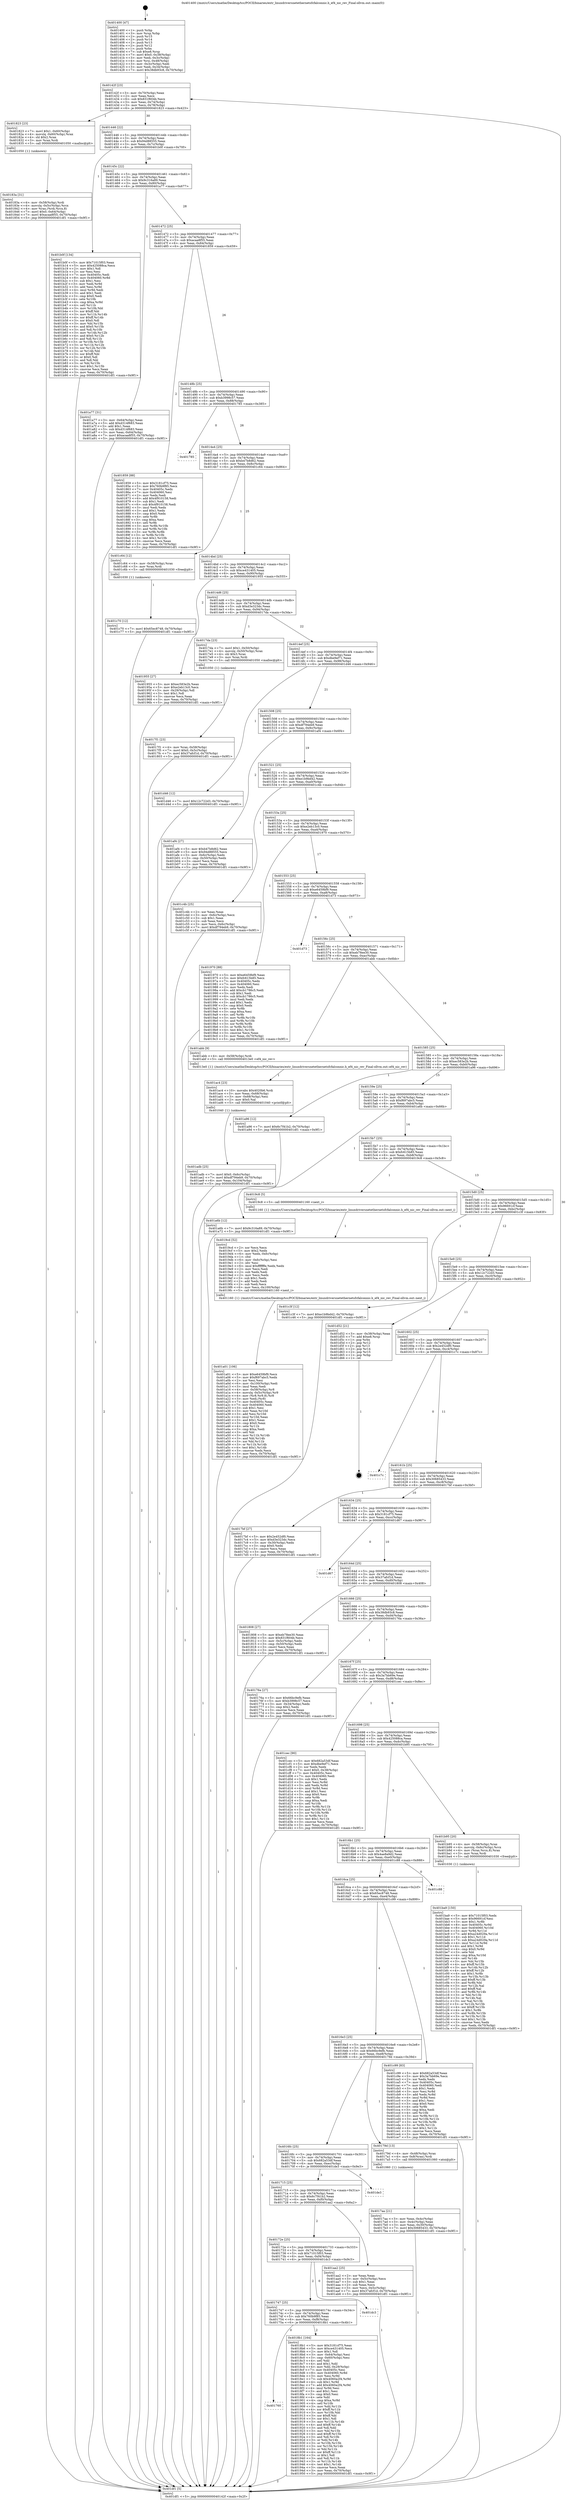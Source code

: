 digraph "0x401400" {
  label = "0x401400 (/mnt/c/Users/mathe/Desktop/tcc/POCII/binaries/extr_linuxdriversnetethernetsfcfalconnic.h_ef4_nic_rev_Final-ollvm.out::main(0))"
  labelloc = "t"
  node[shape=record]

  Entry [label="",width=0.3,height=0.3,shape=circle,fillcolor=black,style=filled]
  "0x40142f" [label="{
     0x40142f [23]\l
     | [instrs]\l
     &nbsp;&nbsp;0x40142f \<+3\>: mov -0x70(%rbp),%eax\l
     &nbsp;&nbsp;0x401432 \<+2\>: mov %eax,%ecx\l
     &nbsp;&nbsp;0x401434 \<+6\>: sub $0x831f604b,%ecx\l
     &nbsp;&nbsp;0x40143a \<+3\>: mov %eax,-0x74(%rbp)\l
     &nbsp;&nbsp;0x40143d \<+3\>: mov %ecx,-0x78(%rbp)\l
     &nbsp;&nbsp;0x401440 \<+6\>: je 0000000000401823 \<main+0x423\>\l
  }"]
  "0x401823" [label="{
     0x401823 [23]\l
     | [instrs]\l
     &nbsp;&nbsp;0x401823 \<+7\>: movl $0x1,-0x60(%rbp)\l
     &nbsp;&nbsp;0x40182a \<+4\>: movslq -0x60(%rbp),%rax\l
     &nbsp;&nbsp;0x40182e \<+4\>: shl $0x2,%rax\l
     &nbsp;&nbsp;0x401832 \<+3\>: mov %rax,%rdi\l
     &nbsp;&nbsp;0x401835 \<+5\>: call 0000000000401050 \<malloc@plt\>\l
     | [calls]\l
     &nbsp;&nbsp;0x401050 \{1\} (unknown)\l
  }"]
  "0x401446" [label="{
     0x401446 [22]\l
     | [instrs]\l
     &nbsp;&nbsp;0x401446 \<+5\>: jmp 000000000040144b \<main+0x4b\>\l
     &nbsp;&nbsp;0x40144b \<+3\>: mov -0x74(%rbp),%eax\l
     &nbsp;&nbsp;0x40144e \<+5\>: sub $0x94d88555,%eax\l
     &nbsp;&nbsp;0x401453 \<+3\>: mov %eax,-0x7c(%rbp)\l
     &nbsp;&nbsp;0x401456 \<+6\>: je 0000000000401b0f \<main+0x70f\>\l
  }"]
  Exit [label="",width=0.3,height=0.3,shape=circle,fillcolor=black,style=filled,peripheries=2]
  "0x401b0f" [label="{
     0x401b0f [134]\l
     | [instrs]\l
     &nbsp;&nbsp;0x401b0f \<+5\>: mov $0x71015f03,%eax\l
     &nbsp;&nbsp;0x401b14 \<+5\>: mov $0x425088ca,%ecx\l
     &nbsp;&nbsp;0x401b19 \<+2\>: mov $0x1,%dl\l
     &nbsp;&nbsp;0x401b1b \<+2\>: xor %esi,%esi\l
     &nbsp;&nbsp;0x401b1d \<+7\>: mov 0x40405c,%edi\l
     &nbsp;&nbsp;0x401b24 \<+8\>: mov 0x404060,%r8d\l
     &nbsp;&nbsp;0x401b2c \<+3\>: sub $0x1,%esi\l
     &nbsp;&nbsp;0x401b2f \<+3\>: mov %edi,%r9d\l
     &nbsp;&nbsp;0x401b32 \<+3\>: add %esi,%r9d\l
     &nbsp;&nbsp;0x401b35 \<+4\>: imul %r9d,%edi\l
     &nbsp;&nbsp;0x401b39 \<+3\>: and $0x1,%edi\l
     &nbsp;&nbsp;0x401b3c \<+3\>: cmp $0x0,%edi\l
     &nbsp;&nbsp;0x401b3f \<+4\>: sete %r10b\l
     &nbsp;&nbsp;0x401b43 \<+4\>: cmp $0xa,%r8d\l
     &nbsp;&nbsp;0x401b47 \<+4\>: setl %r11b\l
     &nbsp;&nbsp;0x401b4b \<+3\>: mov %r10b,%bl\l
     &nbsp;&nbsp;0x401b4e \<+3\>: xor $0xff,%bl\l
     &nbsp;&nbsp;0x401b51 \<+3\>: mov %r11b,%r14b\l
     &nbsp;&nbsp;0x401b54 \<+4\>: xor $0xff,%r14b\l
     &nbsp;&nbsp;0x401b58 \<+3\>: xor $0x0,%dl\l
     &nbsp;&nbsp;0x401b5b \<+3\>: mov %bl,%r15b\l
     &nbsp;&nbsp;0x401b5e \<+4\>: and $0x0,%r15b\l
     &nbsp;&nbsp;0x401b62 \<+3\>: and %dl,%r10b\l
     &nbsp;&nbsp;0x401b65 \<+3\>: mov %r14b,%r12b\l
     &nbsp;&nbsp;0x401b68 \<+4\>: and $0x0,%r12b\l
     &nbsp;&nbsp;0x401b6c \<+3\>: and %dl,%r11b\l
     &nbsp;&nbsp;0x401b6f \<+3\>: or %r10b,%r15b\l
     &nbsp;&nbsp;0x401b72 \<+3\>: or %r11b,%r12b\l
     &nbsp;&nbsp;0x401b75 \<+3\>: xor %r12b,%r15b\l
     &nbsp;&nbsp;0x401b78 \<+3\>: or %r14b,%bl\l
     &nbsp;&nbsp;0x401b7b \<+3\>: xor $0xff,%bl\l
     &nbsp;&nbsp;0x401b7e \<+3\>: or $0x0,%dl\l
     &nbsp;&nbsp;0x401b81 \<+2\>: and %dl,%bl\l
     &nbsp;&nbsp;0x401b83 \<+3\>: or %bl,%r15b\l
     &nbsp;&nbsp;0x401b86 \<+4\>: test $0x1,%r15b\l
     &nbsp;&nbsp;0x401b8a \<+3\>: cmovne %ecx,%eax\l
     &nbsp;&nbsp;0x401b8d \<+3\>: mov %eax,-0x70(%rbp)\l
     &nbsp;&nbsp;0x401b90 \<+5\>: jmp 0000000000401df1 \<main+0x9f1\>\l
  }"]
  "0x40145c" [label="{
     0x40145c [22]\l
     | [instrs]\l
     &nbsp;&nbsp;0x40145c \<+5\>: jmp 0000000000401461 \<main+0x61\>\l
     &nbsp;&nbsp;0x401461 \<+3\>: mov -0x74(%rbp),%eax\l
     &nbsp;&nbsp;0x401464 \<+5\>: sub $0x9c316a89,%eax\l
     &nbsp;&nbsp;0x401469 \<+3\>: mov %eax,-0x80(%rbp)\l
     &nbsp;&nbsp;0x40146c \<+6\>: je 0000000000401a77 \<main+0x677\>\l
  }"]
  "0x401c70" [label="{
     0x401c70 [12]\l
     | [instrs]\l
     &nbsp;&nbsp;0x401c70 \<+7\>: movl $0x65ec8748,-0x70(%rbp)\l
     &nbsp;&nbsp;0x401c77 \<+5\>: jmp 0000000000401df1 \<main+0x9f1\>\l
  }"]
  "0x401a77" [label="{
     0x401a77 [31]\l
     | [instrs]\l
     &nbsp;&nbsp;0x401a77 \<+3\>: mov -0x64(%rbp),%eax\l
     &nbsp;&nbsp;0x401a7a \<+5\>: add $0xd314f683,%eax\l
     &nbsp;&nbsp;0x401a7f \<+3\>: add $0x1,%eax\l
     &nbsp;&nbsp;0x401a82 \<+5\>: sub $0xd314f683,%eax\l
     &nbsp;&nbsp;0x401a87 \<+3\>: mov %eax,-0x64(%rbp)\l
     &nbsp;&nbsp;0x401a8a \<+7\>: movl $0xacaa8f55,-0x70(%rbp)\l
     &nbsp;&nbsp;0x401a91 \<+5\>: jmp 0000000000401df1 \<main+0x9f1\>\l
  }"]
  "0x401472" [label="{
     0x401472 [25]\l
     | [instrs]\l
     &nbsp;&nbsp;0x401472 \<+5\>: jmp 0000000000401477 \<main+0x77\>\l
     &nbsp;&nbsp;0x401477 \<+3\>: mov -0x74(%rbp),%eax\l
     &nbsp;&nbsp;0x40147a \<+5\>: sub $0xacaa8f55,%eax\l
     &nbsp;&nbsp;0x40147f \<+6\>: mov %eax,-0x84(%rbp)\l
     &nbsp;&nbsp;0x401485 \<+6\>: je 0000000000401859 \<main+0x459\>\l
  }"]
  "0x401ba9" [label="{
     0x401ba9 [150]\l
     | [instrs]\l
     &nbsp;&nbsp;0x401ba9 \<+5\>: mov $0x71015f03,%edx\l
     &nbsp;&nbsp;0x401bae \<+5\>: mov $0x96691cf,%esi\l
     &nbsp;&nbsp;0x401bb3 \<+3\>: mov $0x1,%r8b\l
     &nbsp;&nbsp;0x401bb6 \<+8\>: mov 0x40405c,%r9d\l
     &nbsp;&nbsp;0x401bbe \<+8\>: mov 0x404060,%r10d\l
     &nbsp;&nbsp;0x401bc6 \<+3\>: mov %r9d,%r11d\l
     &nbsp;&nbsp;0x401bc9 \<+7\>: add $0xa24d029a,%r11d\l
     &nbsp;&nbsp;0x401bd0 \<+4\>: sub $0x1,%r11d\l
     &nbsp;&nbsp;0x401bd4 \<+7\>: sub $0xa24d029a,%r11d\l
     &nbsp;&nbsp;0x401bdb \<+4\>: imul %r11d,%r9d\l
     &nbsp;&nbsp;0x401bdf \<+4\>: and $0x1,%r9d\l
     &nbsp;&nbsp;0x401be3 \<+4\>: cmp $0x0,%r9d\l
     &nbsp;&nbsp;0x401be7 \<+3\>: sete %bl\l
     &nbsp;&nbsp;0x401bea \<+4\>: cmp $0xa,%r10d\l
     &nbsp;&nbsp;0x401bee \<+4\>: setl %r14b\l
     &nbsp;&nbsp;0x401bf2 \<+3\>: mov %bl,%r15b\l
     &nbsp;&nbsp;0x401bf5 \<+4\>: xor $0xff,%r15b\l
     &nbsp;&nbsp;0x401bf9 \<+3\>: mov %r14b,%r12b\l
     &nbsp;&nbsp;0x401bfc \<+4\>: xor $0xff,%r12b\l
     &nbsp;&nbsp;0x401c00 \<+4\>: xor $0x1,%r8b\l
     &nbsp;&nbsp;0x401c04 \<+3\>: mov %r15b,%r13b\l
     &nbsp;&nbsp;0x401c07 \<+4\>: and $0xff,%r13b\l
     &nbsp;&nbsp;0x401c0b \<+3\>: and %r8b,%bl\l
     &nbsp;&nbsp;0x401c0e \<+3\>: mov %r12b,%al\l
     &nbsp;&nbsp;0x401c11 \<+2\>: and $0xff,%al\l
     &nbsp;&nbsp;0x401c13 \<+3\>: and %r8b,%r14b\l
     &nbsp;&nbsp;0x401c16 \<+3\>: or %bl,%r13b\l
     &nbsp;&nbsp;0x401c19 \<+3\>: or %r14b,%al\l
     &nbsp;&nbsp;0x401c1c \<+3\>: xor %al,%r13b\l
     &nbsp;&nbsp;0x401c1f \<+3\>: or %r12b,%r15b\l
     &nbsp;&nbsp;0x401c22 \<+4\>: xor $0xff,%r15b\l
     &nbsp;&nbsp;0x401c26 \<+4\>: or $0x1,%r8b\l
     &nbsp;&nbsp;0x401c2a \<+3\>: and %r8b,%r15b\l
     &nbsp;&nbsp;0x401c2d \<+3\>: or %r15b,%r13b\l
     &nbsp;&nbsp;0x401c30 \<+4\>: test $0x1,%r13b\l
     &nbsp;&nbsp;0x401c34 \<+3\>: cmovne %esi,%edx\l
     &nbsp;&nbsp;0x401c37 \<+3\>: mov %edx,-0x70(%rbp)\l
     &nbsp;&nbsp;0x401c3a \<+5\>: jmp 0000000000401df1 \<main+0x9f1\>\l
  }"]
  "0x401859" [label="{
     0x401859 [88]\l
     | [instrs]\l
     &nbsp;&nbsp;0x401859 \<+5\>: mov $0x3181cf75,%eax\l
     &nbsp;&nbsp;0x40185e \<+5\>: mov $0x760b9f85,%ecx\l
     &nbsp;&nbsp;0x401863 \<+7\>: mov 0x40405c,%edx\l
     &nbsp;&nbsp;0x40186a \<+7\>: mov 0x404060,%esi\l
     &nbsp;&nbsp;0x401871 \<+2\>: mov %edx,%edi\l
     &nbsp;&nbsp;0x401873 \<+6\>: add $0x4f910158,%edi\l
     &nbsp;&nbsp;0x401879 \<+3\>: sub $0x1,%edi\l
     &nbsp;&nbsp;0x40187c \<+6\>: sub $0x4f910158,%edi\l
     &nbsp;&nbsp;0x401882 \<+3\>: imul %edi,%edx\l
     &nbsp;&nbsp;0x401885 \<+3\>: and $0x1,%edx\l
     &nbsp;&nbsp;0x401888 \<+3\>: cmp $0x0,%edx\l
     &nbsp;&nbsp;0x40188b \<+4\>: sete %r8b\l
     &nbsp;&nbsp;0x40188f \<+3\>: cmp $0xa,%esi\l
     &nbsp;&nbsp;0x401892 \<+4\>: setl %r9b\l
     &nbsp;&nbsp;0x401896 \<+3\>: mov %r8b,%r10b\l
     &nbsp;&nbsp;0x401899 \<+3\>: and %r9b,%r10b\l
     &nbsp;&nbsp;0x40189c \<+3\>: xor %r9b,%r8b\l
     &nbsp;&nbsp;0x40189f \<+3\>: or %r8b,%r10b\l
     &nbsp;&nbsp;0x4018a2 \<+4\>: test $0x1,%r10b\l
     &nbsp;&nbsp;0x4018a6 \<+3\>: cmovne %ecx,%eax\l
     &nbsp;&nbsp;0x4018a9 \<+3\>: mov %eax,-0x70(%rbp)\l
     &nbsp;&nbsp;0x4018ac \<+5\>: jmp 0000000000401df1 \<main+0x9f1\>\l
  }"]
  "0x40148b" [label="{
     0x40148b [25]\l
     | [instrs]\l
     &nbsp;&nbsp;0x40148b \<+5\>: jmp 0000000000401490 \<main+0x90\>\l
     &nbsp;&nbsp;0x401490 \<+3\>: mov -0x74(%rbp),%eax\l
     &nbsp;&nbsp;0x401493 \<+5\>: sub $0xb3998c57,%eax\l
     &nbsp;&nbsp;0x401498 \<+6\>: mov %eax,-0x88(%rbp)\l
     &nbsp;&nbsp;0x40149e \<+6\>: je 0000000000401785 \<main+0x385\>\l
  }"]
  "0x401adb" [label="{
     0x401adb [25]\l
     | [instrs]\l
     &nbsp;&nbsp;0x401adb \<+7\>: movl $0x0,-0x6c(%rbp)\l
     &nbsp;&nbsp;0x401ae2 \<+7\>: movl $0xdf794eb9,-0x70(%rbp)\l
     &nbsp;&nbsp;0x401ae9 \<+6\>: mov %eax,-0x104(%rbp)\l
     &nbsp;&nbsp;0x401aef \<+5\>: jmp 0000000000401df1 \<main+0x9f1\>\l
  }"]
  "0x401785" [label="{
     0x401785\l
  }", style=dashed]
  "0x4014a4" [label="{
     0x4014a4 [25]\l
     | [instrs]\l
     &nbsp;&nbsp;0x4014a4 \<+5\>: jmp 00000000004014a9 \<main+0xa9\>\l
     &nbsp;&nbsp;0x4014a9 \<+3\>: mov -0x74(%rbp),%eax\l
     &nbsp;&nbsp;0x4014ac \<+5\>: sub $0xb47b8d62,%eax\l
     &nbsp;&nbsp;0x4014b1 \<+6\>: mov %eax,-0x8c(%rbp)\l
     &nbsp;&nbsp;0x4014b7 \<+6\>: je 0000000000401c64 \<main+0x864\>\l
  }"]
  "0x401ac4" [label="{
     0x401ac4 [23]\l
     | [instrs]\l
     &nbsp;&nbsp;0x401ac4 \<+10\>: movabs $0x4020b6,%rdi\l
     &nbsp;&nbsp;0x401ace \<+3\>: mov %eax,-0x68(%rbp)\l
     &nbsp;&nbsp;0x401ad1 \<+3\>: mov -0x68(%rbp),%esi\l
     &nbsp;&nbsp;0x401ad4 \<+2\>: mov $0x0,%al\l
     &nbsp;&nbsp;0x401ad6 \<+5\>: call 0000000000401040 \<printf@plt\>\l
     | [calls]\l
     &nbsp;&nbsp;0x401040 \{1\} (unknown)\l
  }"]
  "0x401c64" [label="{
     0x401c64 [12]\l
     | [instrs]\l
     &nbsp;&nbsp;0x401c64 \<+4\>: mov -0x58(%rbp),%rax\l
     &nbsp;&nbsp;0x401c68 \<+3\>: mov %rax,%rdi\l
     &nbsp;&nbsp;0x401c6b \<+5\>: call 0000000000401030 \<free@plt\>\l
     | [calls]\l
     &nbsp;&nbsp;0x401030 \{1\} (unknown)\l
  }"]
  "0x4014bd" [label="{
     0x4014bd [25]\l
     | [instrs]\l
     &nbsp;&nbsp;0x4014bd \<+5\>: jmp 00000000004014c2 \<main+0xc2\>\l
     &nbsp;&nbsp;0x4014c2 \<+3\>: mov -0x74(%rbp),%eax\l
     &nbsp;&nbsp;0x4014c5 \<+5\>: sub $0xce431405,%eax\l
     &nbsp;&nbsp;0x4014ca \<+6\>: mov %eax,-0x90(%rbp)\l
     &nbsp;&nbsp;0x4014d0 \<+6\>: je 0000000000401955 \<main+0x555\>\l
  }"]
  "0x401a01" [label="{
     0x401a01 [106]\l
     | [instrs]\l
     &nbsp;&nbsp;0x401a01 \<+5\>: mov $0xe6459bf9,%ecx\l
     &nbsp;&nbsp;0x401a06 \<+5\>: mov $0xf697abc5,%edx\l
     &nbsp;&nbsp;0x401a0b \<+2\>: xor %esi,%esi\l
     &nbsp;&nbsp;0x401a0d \<+6\>: mov -0x100(%rbp),%edi\l
     &nbsp;&nbsp;0x401a13 \<+3\>: imul %eax,%edi\l
     &nbsp;&nbsp;0x401a16 \<+4\>: mov -0x58(%rbp),%r8\l
     &nbsp;&nbsp;0x401a1a \<+4\>: movslq -0x5c(%rbp),%r9\l
     &nbsp;&nbsp;0x401a1e \<+4\>: mov (%r8,%r9,8),%r8\l
     &nbsp;&nbsp;0x401a22 \<+3\>: mov %edi,(%r8)\l
     &nbsp;&nbsp;0x401a25 \<+7\>: mov 0x40405c,%eax\l
     &nbsp;&nbsp;0x401a2c \<+7\>: mov 0x404060,%edi\l
     &nbsp;&nbsp;0x401a33 \<+3\>: sub $0x1,%esi\l
     &nbsp;&nbsp;0x401a36 \<+3\>: mov %eax,%r10d\l
     &nbsp;&nbsp;0x401a39 \<+3\>: add %esi,%r10d\l
     &nbsp;&nbsp;0x401a3c \<+4\>: imul %r10d,%eax\l
     &nbsp;&nbsp;0x401a40 \<+3\>: and $0x1,%eax\l
     &nbsp;&nbsp;0x401a43 \<+3\>: cmp $0x0,%eax\l
     &nbsp;&nbsp;0x401a46 \<+4\>: sete %r11b\l
     &nbsp;&nbsp;0x401a4a \<+3\>: cmp $0xa,%edi\l
     &nbsp;&nbsp;0x401a4d \<+3\>: setl %bl\l
     &nbsp;&nbsp;0x401a50 \<+3\>: mov %r11b,%r14b\l
     &nbsp;&nbsp;0x401a53 \<+3\>: and %bl,%r14b\l
     &nbsp;&nbsp;0x401a56 \<+3\>: xor %bl,%r11b\l
     &nbsp;&nbsp;0x401a59 \<+3\>: or %r11b,%r14b\l
     &nbsp;&nbsp;0x401a5c \<+4\>: test $0x1,%r14b\l
     &nbsp;&nbsp;0x401a60 \<+3\>: cmovne %edx,%ecx\l
     &nbsp;&nbsp;0x401a63 \<+3\>: mov %ecx,-0x70(%rbp)\l
     &nbsp;&nbsp;0x401a66 \<+5\>: jmp 0000000000401df1 \<main+0x9f1\>\l
  }"]
  "0x401955" [label="{
     0x401955 [27]\l
     | [instrs]\l
     &nbsp;&nbsp;0x401955 \<+5\>: mov $0xec583e2b,%eax\l
     &nbsp;&nbsp;0x40195a \<+5\>: mov $0xe2eb13c0,%ecx\l
     &nbsp;&nbsp;0x40195f \<+3\>: mov -0x29(%rbp),%dl\l
     &nbsp;&nbsp;0x401962 \<+3\>: test $0x1,%dl\l
     &nbsp;&nbsp;0x401965 \<+3\>: cmovne %ecx,%eax\l
     &nbsp;&nbsp;0x401968 \<+3\>: mov %eax,-0x70(%rbp)\l
     &nbsp;&nbsp;0x40196b \<+5\>: jmp 0000000000401df1 \<main+0x9f1\>\l
  }"]
  "0x4014d6" [label="{
     0x4014d6 [25]\l
     | [instrs]\l
     &nbsp;&nbsp;0x4014d6 \<+5\>: jmp 00000000004014db \<main+0xdb\>\l
     &nbsp;&nbsp;0x4014db \<+3\>: mov -0x74(%rbp),%eax\l
     &nbsp;&nbsp;0x4014de \<+5\>: sub $0xd3e323dc,%eax\l
     &nbsp;&nbsp;0x4014e3 \<+6\>: mov %eax,-0x94(%rbp)\l
     &nbsp;&nbsp;0x4014e9 \<+6\>: je 00000000004017da \<main+0x3da\>\l
  }"]
  "0x4019cd" [label="{
     0x4019cd [52]\l
     | [instrs]\l
     &nbsp;&nbsp;0x4019cd \<+2\>: xor %ecx,%ecx\l
     &nbsp;&nbsp;0x4019cf \<+5\>: mov $0x2,%edx\l
     &nbsp;&nbsp;0x4019d4 \<+6\>: mov %edx,-0xfc(%rbp)\l
     &nbsp;&nbsp;0x4019da \<+1\>: cltd\l
     &nbsp;&nbsp;0x4019db \<+6\>: mov -0xfc(%rbp),%esi\l
     &nbsp;&nbsp;0x4019e1 \<+2\>: idiv %esi\l
     &nbsp;&nbsp;0x4019e3 \<+6\>: imul $0xfffffffe,%edx,%edx\l
     &nbsp;&nbsp;0x4019e9 \<+2\>: mov %ecx,%edi\l
     &nbsp;&nbsp;0x4019eb \<+2\>: sub %edx,%edi\l
     &nbsp;&nbsp;0x4019ed \<+2\>: mov %ecx,%edx\l
     &nbsp;&nbsp;0x4019ef \<+3\>: sub $0x1,%edx\l
     &nbsp;&nbsp;0x4019f2 \<+2\>: add %edx,%edi\l
     &nbsp;&nbsp;0x4019f4 \<+2\>: sub %edi,%ecx\l
     &nbsp;&nbsp;0x4019f6 \<+6\>: mov %ecx,-0x100(%rbp)\l
     &nbsp;&nbsp;0x4019fc \<+5\>: call 0000000000401160 \<next_i\>\l
     | [calls]\l
     &nbsp;&nbsp;0x401160 \{1\} (/mnt/c/Users/mathe/Desktop/tcc/POCII/binaries/extr_linuxdriversnetethernetsfcfalconnic.h_ef4_nic_rev_Final-ollvm.out::next_i)\l
  }"]
  "0x4017da" [label="{
     0x4017da [23]\l
     | [instrs]\l
     &nbsp;&nbsp;0x4017da \<+7\>: movl $0x1,-0x50(%rbp)\l
     &nbsp;&nbsp;0x4017e1 \<+4\>: movslq -0x50(%rbp),%rax\l
     &nbsp;&nbsp;0x4017e5 \<+4\>: shl $0x3,%rax\l
     &nbsp;&nbsp;0x4017e9 \<+3\>: mov %rax,%rdi\l
     &nbsp;&nbsp;0x4017ec \<+5\>: call 0000000000401050 \<malloc@plt\>\l
     | [calls]\l
     &nbsp;&nbsp;0x401050 \{1\} (unknown)\l
  }"]
  "0x4014ef" [label="{
     0x4014ef [25]\l
     | [instrs]\l
     &nbsp;&nbsp;0x4014ef \<+5\>: jmp 00000000004014f4 \<main+0xf4\>\l
     &nbsp;&nbsp;0x4014f4 \<+3\>: mov -0x74(%rbp),%eax\l
     &nbsp;&nbsp;0x4014f7 \<+5\>: sub $0xdbe9ef71,%eax\l
     &nbsp;&nbsp;0x4014fc \<+6\>: mov %eax,-0x98(%rbp)\l
     &nbsp;&nbsp;0x401502 \<+6\>: je 0000000000401d46 \<main+0x946\>\l
  }"]
  "0x401760" [label="{
     0x401760\l
  }", style=dashed]
  "0x401d46" [label="{
     0x401d46 [12]\l
     | [instrs]\l
     &nbsp;&nbsp;0x401d46 \<+7\>: movl $0x12c722d3,-0x70(%rbp)\l
     &nbsp;&nbsp;0x401d4d \<+5\>: jmp 0000000000401df1 \<main+0x9f1\>\l
  }"]
  "0x401508" [label="{
     0x401508 [25]\l
     | [instrs]\l
     &nbsp;&nbsp;0x401508 \<+5\>: jmp 000000000040150d \<main+0x10d\>\l
     &nbsp;&nbsp;0x40150d \<+3\>: mov -0x74(%rbp),%eax\l
     &nbsp;&nbsp;0x401510 \<+5\>: sub $0xdf794eb9,%eax\l
     &nbsp;&nbsp;0x401515 \<+6\>: mov %eax,-0x9c(%rbp)\l
     &nbsp;&nbsp;0x40151b \<+6\>: je 0000000000401af4 \<main+0x6f4\>\l
  }"]
  "0x4018b1" [label="{
     0x4018b1 [164]\l
     | [instrs]\l
     &nbsp;&nbsp;0x4018b1 \<+5\>: mov $0x3181cf75,%eax\l
     &nbsp;&nbsp;0x4018b6 \<+5\>: mov $0xce431405,%ecx\l
     &nbsp;&nbsp;0x4018bb \<+2\>: mov $0x1,%dl\l
     &nbsp;&nbsp;0x4018bd \<+3\>: mov -0x64(%rbp),%esi\l
     &nbsp;&nbsp;0x4018c0 \<+3\>: cmp -0x60(%rbp),%esi\l
     &nbsp;&nbsp;0x4018c3 \<+4\>: setl %dil\l
     &nbsp;&nbsp;0x4018c7 \<+4\>: and $0x1,%dil\l
     &nbsp;&nbsp;0x4018cb \<+4\>: mov %dil,-0x29(%rbp)\l
     &nbsp;&nbsp;0x4018cf \<+7\>: mov 0x40405c,%esi\l
     &nbsp;&nbsp;0x4018d6 \<+8\>: mov 0x404060,%r8d\l
     &nbsp;&nbsp;0x4018de \<+3\>: mov %esi,%r9d\l
     &nbsp;&nbsp;0x4018e1 \<+7\>: sub $0x4060a2f4,%r9d\l
     &nbsp;&nbsp;0x4018e8 \<+4\>: sub $0x1,%r9d\l
     &nbsp;&nbsp;0x4018ec \<+7\>: add $0x4060a2f4,%r9d\l
     &nbsp;&nbsp;0x4018f3 \<+4\>: imul %r9d,%esi\l
     &nbsp;&nbsp;0x4018f7 \<+3\>: and $0x1,%esi\l
     &nbsp;&nbsp;0x4018fa \<+3\>: cmp $0x0,%esi\l
     &nbsp;&nbsp;0x4018fd \<+4\>: sete %dil\l
     &nbsp;&nbsp;0x401901 \<+4\>: cmp $0xa,%r8d\l
     &nbsp;&nbsp;0x401905 \<+4\>: setl %r10b\l
     &nbsp;&nbsp;0x401909 \<+3\>: mov %dil,%r11b\l
     &nbsp;&nbsp;0x40190c \<+4\>: xor $0xff,%r11b\l
     &nbsp;&nbsp;0x401910 \<+3\>: mov %r10b,%bl\l
     &nbsp;&nbsp;0x401913 \<+3\>: xor $0xff,%bl\l
     &nbsp;&nbsp;0x401916 \<+3\>: xor $0x1,%dl\l
     &nbsp;&nbsp;0x401919 \<+3\>: mov %r11b,%r14b\l
     &nbsp;&nbsp;0x40191c \<+4\>: and $0xff,%r14b\l
     &nbsp;&nbsp;0x401920 \<+3\>: and %dl,%dil\l
     &nbsp;&nbsp;0x401923 \<+3\>: mov %bl,%r15b\l
     &nbsp;&nbsp;0x401926 \<+4\>: and $0xff,%r15b\l
     &nbsp;&nbsp;0x40192a \<+3\>: and %dl,%r10b\l
     &nbsp;&nbsp;0x40192d \<+3\>: or %dil,%r14b\l
     &nbsp;&nbsp;0x401930 \<+3\>: or %r10b,%r15b\l
     &nbsp;&nbsp;0x401933 \<+3\>: xor %r15b,%r14b\l
     &nbsp;&nbsp;0x401936 \<+3\>: or %bl,%r11b\l
     &nbsp;&nbsp;0x401939 \<+4\>: xor $0xff,%r11b\l
     &nbsp;&nbsp;0x40193d \<+3\>: or $0x1,%dl\l
     &nbsp;&nbsp;0x401940 \<+3\>: and %dl,%r11b\l
     &nbsp;&nbsp;0x401943 \<+3\>: or %r11b,%r14b\l
     &nbsp;&nbsp;0x401946 \<+4\>: test $0x1,%r14b\l
     &nbsp;&nbsp;0x40194a \<+3\>: cmovne %ecx,%eax\l
     &nbsp;&nbsp;0x40194d \<+3\>: mov %eax,-0x70(%rbp)\l
     &nbsp;&nbsp;0x401950 \<+5\>: jmp 0000000000401df1 \<main+0x9f1\>\l
  }"]
  "0x401af4" [label="{
     0x401af4 [27]\l
     | [instrs]\l
     &nbsp;&nbsp;0x401af4 \<+5\>: mov $0xb47b8d62,%eax\l
     &nbsp;&nbsp;0x401af9 \<+5\>: mov $0x94d88555,%ecx\l
     &nbsp;&nbsp;0x401afe \<+3\>: mov -0x6c(%rbp),%edx\l
     &nbsp;&nbsp;0x401b01 \<+3\>: cmp -0x50(%rbp),%edx\l
     &nbsp;&nbsp;0x401b04 \<+3\>: cmovl %ecx,%eax\l
     &nbsp;&nbsp;0x401b07 \<+3\>: mov %eax,-0x70(%rbp)\l
     &nbsp;&nbsp;0x401b0a \<+5\>: jmp 0000000000401df1 \<main+0x9f1\>\l
  }"]
  "0x401521" [label="{
     0x401521 [25]\l
     | [instrs]\l
     &nbsp;&nbsp;0x401521 \<+5\>: jmp 0000000000401526 \<main+0x126\>\l
     &nbsp;&nbsp;0x401526 \<+3\>: mov -0x74(%rbp),%eax\l
     &nbsp;&nbsp;0x401529 \<+5\>: sub $0xe1b9bd42,%eax\l
     &nbsp;&nbsp;0x40152e \<+6\>: mov %eax,-0xa0(%rbp)\l
     &nbsp;&nbsp;0x401534 \<+6\>: je 0000000000401c4b \<main+0x84b\>\l
  }"]
  "0x401747" [label="{
     0x401747 [25]\l
     | [instrs]\l
     &nbsp;&nbsp;0x401747 \<+5\>: jmp 000000000040174c \<main+0x34c\>\l
     &nbsp;&nbsp;0x40174c \<+3\>: mov -0x74(%rbp),%eax\l
     &nbsp;&nbsp;0x40174f \<+5\>: sub $0x760b9f85,%eax\l
     &nbsp;&nbsp;0x401754 \<+6\>: mov %eax,-0xf8(%rbp)\l
     &nbsp;&nbsp;0x40175a \<+6\>: je 00000000004018b1 \<main+0x4b1\>\l
  }"]
  "0x401c4b" [label="{
     0x401c4b [25]\l
     | [instrs]\l
     &nbsp;&nbsp;0x401c4b \<+2\>: xor %eax,%eax\l
     &nbsp;&nbsp;0x401c4d \<+3\>: mov -0x6c(%rbp),%ecx\l
     &nbsp;&nbsp;0x401c50 \<+3\>: sub $0x1,%eax\l
     &nbsp;&nbsp;0x401c53 \<+2\>: sub %eax,%ecx\l
     &nbsp;&nbsp;0x401c55 \<+3\>: mov %ecx,-0x6c(%rbp)\l
     &nbsp;&nbsp;0x401c58 \<+7\>: movl $0xdf794eb9,-0x70(%rbp)\l
     &nbsp;&nbsp;0x401c5f \<+5\>: jmp 0000000000401df1 \<main+0x9f1\>\l
  }"]
  "0x40153a" [label="{
     0x40153a [25]\l
     | [instrs]\l
     &nbsp;&nbsp;0x40153a \<+5\>: jmp 000000000040153f \<main+0x13f\>\l
     &nbsp;&nbsp;0x40153f \<+3\>: mov -0x74(%rbp),%eax\l
     &nbsp;&nbsp;0x401542 \<+5\>: sub $0xe2eb13c0,%eax\l
     &nbsp;&nbsp;0x401547 \<+6\>: mov %eax,-0xa4(%rbp)\l
     &nbsp;&nbsp;0x40154d \<+6\>: je 0000000000401970 \<main+0x570\>\l
  }"]
  "0x401dc3" [label="{
     0x401dc3\l
  }", style=dashed]
  "0x401970" [label="{
     0x401970 [88]\l
     | [instrs]\l
     &nbsp;&nbsp;0x401970 \<+5\>: mov $0xe6459bf9,%eax\l
     &nbsp;&nbsp;0x401975 \<+5\>: mov $0xfc615b85,%ecx\l
     &nbsp;&nbsp;0x40197a \<+7\>: mov 0x40405c,%edx\l
     &nbsp;&nbsp;0x401981 \<+7\>: mov 0x404060,%esi\l
     &nbsp;&nbsp;0x401988 \<+2\>: mov %edx,%edi\l
     &nbsp;&nbsp;0x40198a \<+6\>: add $0xcb1786c5,%edi\l
     &nbsp;&nbsp;0x401990 \<+3\>: sub $0x1,%edi\l
     &nbsp;&nbsp;0x401993 \<+6\>: sub $0xcb1786c5,%edi\l
     &nbsp;&nbsp;0x401999 \<+3\>: imul %edi,%edx\l
     &nbsp;&nbsp;0x40199c \<+3\>: and $0x1,%edx\l
     &nbsp;&nbsp;0x40199f \<+3\>: cmp $0x0,%edx\l
     &nbsp;&nbsp;0x4019a2 \<+4\>: sete %r8b\l
     &nbsp;&nbsp;0x4019a6 \<+3\>: cmp $0xa,%esi\l
     &nbsp;&nbsp;0x4019a9 \<+4\>: setl %r9b\l
     &nbsp;&nbsp;0x4019ad \<+3\>: mov %r8b,%r10b\l
     &nbsp;&nbsp;0x4019b0 \<+3\>: and %r9b,%r10b\l
     &nbsp;&nbsp;0x4019b3 \<+3\>: xor %r9b,%r8b\l
     &nbsp;&nbsp;0x4019b6 \<+3\>: or %r8b,%r10b\l
     &nbsp;&nbsp;0x4019b9 \<+4\>: test $0x1,%r10b\l
     &nbsp;&nbsp;0x4019bd \<+3\>: cmovne %ecx,%eax\l
     &nbsp;&nbsp;0x4019c0 \<+3\>: mov %eax,-0x70(%rbp)\l
     &nbsp;&nbsp;0x4019c3 \<+5\>: jmp 0000000000401df1 \<main+0x9f1\>\l
  }"]
  "0x401553" [label="{
     0x401553 [25]\l
     | [instrs]\l
     &nbsp;&nbsp;0x401553 \<+5\>: jmp 0000000000401558 \<main+0x158\>\l
     &nbsp;&nbsp;0x401558 \<+3\>: mov -0x74(%rbp),%eax\l
     &nbsp;&nbsp;0x40155b \<+5\>: sub $0xe6459bf9,%eax\l
     &nbsp;&nbsp;0x401560 \<+6\>: mov %eax,-0xa8(%rbp)\l
     &nbsp;&nbsp;0x401566 \<+6\>: je 0000000000401d73 \<main+0x973\>\l
  }"]
  "0x40172e" [label="{
     0x40172e [25]\l
     | [instrs]\l
     &nbsp;&nbsp;0x40172e \<+5\>: jmp 0000000000401733 \<main+0x333\>\l
     &nbsp;&nbsp;0x401733 \<+3\>: mov -0x74(%rbp),%eax\l
     &nbsp;&nbsp;0x401736 \<+5\>: sub $0x71015f03,%eax\l
     &nbsp;&nbsp;0x40173b \<+6\>: mov %eax,-0xf4(%rbp)\l
     &nbsp;&nbsp;0x401741 \<+6\>: je 0000000000401dc3 \<main+0x9c3\>\l
  }"]
  "0x401d73" [label="{
     0x401d73\l
  }", style=dashed]
  "0x40156c" [label="{
     0x40156c [25]\l
     | [instrs]\l
     &nbsp;&nbsp;0x40156c \<+5\>: jmp 0000000000401571 \<main+0x171\>\l
     &nbsp;&nbsp;0x401571 \<+3\>: mov -0x74(%rbp),%eax\l
     &nbsp;&nbsp;0x401574 \<+5\>: sub $0xeb78ee30,%eax\l
     &nbsp;&nbsp;0x401579 \<+6\>: mov %eax,-0xac(%rbp)\l
     &nbsp;&nbsp;0x40157f \<+6\>: je 0000000000401abb \<main+0x6bb\>\l
  }"]
  "0x401aa2" [label="{
     0x401aa2 [25]\l
     | [instrs]\l
     &nbsp;&nbsp;0x401aa2 \<+2\>: xor %eax,%eax\l
     &nbsp;&nbsp;0x401aa4 \<+3\>: mov -0x5c(%rbp),%ecx\l
     &nbsp;&nbsp;0x401aa7 \<+3\>: sub $0x1,%eax\l
     &nbsp;&nbsp;0x401aaa \<+2\>: sub %eax,%ecx\l
     &nbsp;&nbsp;0x401aac \<+3\>: mov %ecx,-0x5c(%rbp)\l
     &nbsp;&nbsp;0x401aaf \<+7\>: movl $0x37afcf1d,-0x70(%rbp)\l
     &nbsp;&nbsp;0x401ab6 \<+5\>: jmp 0000000000401df1 \<main+0x9f1\>\l
  }"]
  "0x401abb" [label="{
     0x401abb [9]\l
     | [instrs]\l
     &nbsp;&nbsp;0x401abb \<+4\>: mov -0x58(%rbp),%rdi\l
     &nbsp;&nbsp;0x401abf \<+5\>: call 00000000004013e0 \<ef4_nic_rev\>\l
     | [calls]\l
     &nbsp;&nbsp;0x4013e0 \{1\} (/mnt/c/Users/mathe/Desktop/tcc/POCII/binaries/extr_linuxdriversnetethernetsfcfalconnic.h_ef4_nic_rev_Final-ollvm.out::ef4_nic_rev)\l
  }"]
  "0x401585" [label="{
     0x401585 [25]\l
     | [instrs]\l
     &nbsp;&nbsp;0x401585 \<+5\>: jmp 000000000040158a \<main+0x18a\>\l
     &nbsp;&nbsp;0x40158a \<+3\>: mov -0x74(%rbp),%eax\l
     &nbsp;&nbsp;0x40158d \<+5\>: sub $0xec583e2b,%eax\l
     &nbsp;&nbsp;0x401592 \<+6\>: mov %eax,-0xb0(%rbp)\l
     &nbsp;&nbsp;0x401598 \<+6\>: je 0000000000401a96 \<main+0x696\>\l
  }"]
  "0x401715" [label="{
     0x401715 [25]\l
     | [instrs]\l
     &nbsp;&nbsp;0x401715 \<+5\>: jmp 000000000040171a \<main+0x31a\>\l
     &nbsp;&nbsp;0x40171a \<+3\>: mov -0x74(%rbp),%eax\l
     &nbsp;&nbsp;0x40171d \<+5\>: sub $0x6c7f41b2,%eax\l
     &nbsp;&nbsp;0x401722 \<+6\>: mov %eax,-0xf0(%rbp)\l
     &nbsp;&nbsp;0x401728 \<+6\>: je 0000000000401aa2 \<main+0x6a2\>\l
  }"]
  "0x401a96" [label="{
     0x401a96 [12]\l
     | [instrs]\l
     &nbsp;&nbsp;0x401a96 \<+7\>: movl $0x6c7f41b2,-0x70(%rbp)\l
     &nbsp;&nbsp;0x401a9d \<+5\>: jmp 0000000000401df1 \<main+0x9f1\>\l
  }"]
  "0x40159e" [label="{
     0x40159e [25]\l
     | [instrs]\l
     &nbsp;&nbsp;0x40159e \<+5\>: jmp 00000000004015a3 \<main+0x1a3\>\l
     &nbsp;&nbsp;0x4015a3 \<+3\>: mov -0x74(%rbp),%eax\l
     &nbsp;&nbsp;0x4015a6 \<+5\>: sub $0xf697abc5,%eax\l
     &nbsp;&nbsp;0x4015ab \<+6\>: mov %eax,-0xb4(%rbp)\l
     &nbsp;&nbsp;0x4015b1 \<+6\>: je 0000000000401a6b \<main+0x66b\>\l
  }"]
  "0x401de3" [label="{
     0x401de3\l
  }", style=dashed]
  "0x401a6b" [label="{
     0x401a6b [12]\l
     | [instrs]\l
     &nbsp;&nbsp;0x401a6b \<+7\>: movl $0x9c316a89,-0x70(%rbp)\l
     &nbsp;&nbsp;0x401a72 \<+5\>: jmp 0000000000401df1 \<main+0x9f1\>\l
  }"]
  "0x4015b7" [label="{
     0x4015b7 [25]\l
     | [instrs]\l
     &nbsp;&nbsp;0x4015b7 \<+5\>: jmp 00000000004015bc \<main+0x1bc\>\l
     &nbsp;&nbsp;0x4015bc \<+3\>: mov -0x74(%rbp),%eax\l
     &nbsp;&nbsp;0x4015bf \<+5\>: sub $0xfc615b85,%eax\l
     &nbsp;&nbsp;0x4015c4 \<+6\>: mov %eax,-0xb8(%rbp)\l
     &nbsp;&nbsp;0x4015ca \<+6\>: je 00000000004019c8 \<main+0x5c8\>\l
  }"]
  "0x40183a" [label="{
     0x40183a [31]\l
     | [instrs]\l
     &nbsp;&nbsp;0x40183a \<+4\>: mov -0x58(%rbp),%rdi\l
     &nbsp;&nbsp;0x40183e \<+4\>: movslq -0x5c(%rbp),%rcx\l
     &nbsp;&nbsp;0x401842 \<+4\>: mov %rax,(%rdi,%rcx,8)\l
     &nbsp;&nbsp;0x401846 \<+7\>: movl $0x0,-0x64(%rbp)\l
     &nbsp;&nbsp;0x40184d \<+7\>: movl $0xacaa8f55,-0x70(%rbp)\l
     &nbsp;&nbsp;0x401854 \<+5\>: jmp 0000000000401df1 \<main+0x9f1\>\l
  }"]
  "0x4019c8" [label="{
     0x4019c8 [5]\l
     | [instrs]\l
     &nbsp;&nbsp;0x4019c8 \<+5\>: call 0000000000401160 \<next_i\>\l
     | [calls]\l
     &nbsp;&nbsp;0x401160 \{1\} (/mnt/c/Users/mathe/Desktop/tcc/POCII/binaries/extr_linuxdriversnetethernetsfcfalconnic.h_ef4_nic_rev_Final-ollvm.out::next_i)\l
  }"]
  "0x4015d0" [label="{
     0x4015d0 [25]\l
     | [instrs]\l
     &nbsp;&nbsp;0x4015d0 \<+5\>: jmp 00000000004015d5 \<main+0x1d5\>\l
     &nbsp;&nbsp;0x4015d5 \<+3\>: mov -0x74(%rbp),%eax\l
     &nbsp;&nbsp;0x4015d8 \<+5\>: sub $0x96691cf,%eax\l
     &nbsp;&nbsp;0x4015dd \<+6\>: mov %eax,-0xbc(%rbp)\l
     &nbsp;&nbsp;0x4015e3 \<+6\>: je 0000000000401c3f \<main+0x83f\>\l
  }"]
  "0x4017f1" [label="{
     0x4017f1 [23]\l
     | [instrs]\l
     &nbsp;&nbsp;0x4017f1 \<+4\>: mov %rax,-0x58(%rbp)\l
     &nbsp;&nbsp;0x4017f5 \<+7\>: movl $0x0,-0x5c(%rbp)\l
     &nbsp;&nbsp;0x4017fc \<+7\>: movl $0x37afcf1d,-0x70(%rbp)\l
     &nbsp;&nbsp;0x401803 \<+5\>: jmp 0000000000401df1 \<main+0x9f1\>\l
  }"]
  "0x401c3f" [label="{
     0x401c3f [12]\l
     | [instrs]\l
     &nbsp;&nbsp;0x401c3f \<+7\>: movl $0xe1b9bd42,-0x70(%rbp)\l
     &nbsp;&nbsp;0x401c46 \<+5\>: jmp 0000000000401df1 \<main+0x9f1\>\l
  }"]
  "0x4015e9" [label="{
     0x4015e9 [25]\l
     | [instrs]\l
     &nbsp;&nbsp;0x4015e9 \<+5\>: jmp 00000000004015ee \<main+0x1ee\>\l
     &nbsp;&nbsp;0x4015ee \<+3\>: mov -0x74(%rbp),%eax\l
     &nbsp;&nbsp;0x4015f1 \<+5\>: sub $0x12c722d3,%eax\l
     &nbsp;&nbsp;0x4015f6 \<+6\>: mov %eax,-0xc0(%rbp)\l
     &nbsp;&nbsp;0x4015fc \<+6\>: je 0000000000401d52 \<main+0x952\>\l
  }"]
  "0x4017aa" [label="{
     0x4017aa [21]\l
     | [instrs]\l
     &nbsp;&nbsp;0x4017aa \<+3\>: mov %eax,-0x4c(%rbp)\l
     &nbsp;&nbsp;0x4017ad \<+3\>: mov -0x4c(%rbp),%eax\l
     &nbsp;&nbsp;0x4017b0 \<+3\>: mov %eax,-0x30(%rbp)\l
     &nbsp;&nbsp;0x4017b3 \<+7\>: movl $0x30685433,-0x70(%rbp)\l
     &nbsp;&nbsp;0x4017ba \<+5\>: jmp 0000000000401df1 \<main+0x9f1\>\l
  }"]
  "0x401d52" [label="{
     0x401d52 [21]\l
     | [instrs]\l
     &nbsp;&nbsp;0x401d52 \<+3\>: mov -0x38(%rbp),%eax\l
     &nbsp;&nbsp;0x401d55 \<+7\>: add $0xe8,%rsp\l
     &nbsp;&nbsp;0x401d5c \<+1\>: pop %rbx\l
     &nbsp;&nbsp;0x401d5d \<+2\>: pop %r12\l
     &nbsp;&nbsp;0x401d5f \<+2\>: pop %r13\l
     &nbsp;&nbsp;0x401d61 \<+2\>: pop %r14\l
     &nbsp;&nbsp;0x401d63 \<+2\>: pop %r15\l
     &nbsp;&nbsp;0x401d65 \<+1\>: pop %rbp\l
     &nbsp;&nbsp;0x401d66 \<+1\>: ret\l
  }"]
  "0x401602" [label="{
     0x401602 [25]\l
     | [instrs]\l
     &nbsp;&nbsp;0x401602 \<+5\>: jmp 0000000000401607 \<main+0x207\>\l
     &nbsp;&nbsp;0x401607 \<+3\>: mov -0x74(%rbp),%eax\l
     &nbsp;&nbsp;0x40160a \<+5\>: sub $0x2e452df0,%eax\l
     &nbsp;&nbsp;0x40160f \<+6\>: mov %eax,-0xc4(%rbp)\l
     &nbsp;&nbsp;0x401615 \<+6\>: je 0000000000401c7c \<main+0x87c\>\l
  }"]
  "0x4016fc" [label="{
     0x4016fc [25]\l
     | [instrs]\l
     &nbsp;&nbsp;0x4016fc \<+5\>: jmp 0000000000401701 \<main+0x301\>\l
     &nbsp;&nbsp;0x401701 \<+3\>: mov -0x74(%rbp),%eax\l
     &nbsp;&nbsp;0x401704 \<+5\>: sub $0x682a53df,%eax\l
     &nbsp;&nbsp;0x401709 \<+6\>: mov %eax,-0xec(%rbp)\l
     &nbsp;&nbsp;0x40170f \<+6\>: je 0000000000401de3 \<main+0x9e3\>\l
  }"]
  "0x401c7c" [label="{
     0x401c7c\l
  }", style=dashed]
  "0x40161b" [label="{
     0x40161b [25]\l
     | [instrs]\l
     &nbsp;&nbsp;0x40161b \<+5\>: jmp 0000000000401620 \<main+0x220\>\l
     &nbsp;&nbsp;0x401620 \<+3\>: mov -0x74(%rbp),%eax\l
     &nbsp;&nbsp;0x401623 \<+5\>: sub $0x30685433,%eax\l
     &nbsp;&nbsp;0x401628 \<+6\>: mov %eax,-0xc8(%rbp)\l
     &nbsp;&nbsp;0x40162e \<+6\>: je 00000000004017bf \<main+0x3bf\>\l
  }"]
  "0x40179d" [label="{
     0x40179d [13]\l
     | [instrs]\l
     &nbsp;&nbsp;0x40179d \<+4\>: mov -0x48(%rbp),%rax\l
     &nbsp;&nbsp;0x4017a1 \<+4\>: mov 0x8(%rax),%rdi\l
     &nbsp;&nbsp;0x4017a5 \<+5\>: call 0000000000401060 \<atoi@plt\>\l
     | [calls]\l
     &nbsp;&nbsp;0x401060 \{1\} (unknown)\l
  }"]
  "0x4017bf" [label="{
     0x4017bf [27]\l
     | [instrs]\l
     &nbsp;&nbsp;0x4017bf \<+5\>: mov $0x2e452df0,%eax\l
     &nbsp;&nbsp;0x4017c4 \<+5\>: mov $0xd3e323dc,%ecx\l
     &nbsp;&nbsp;0x4017c9 \<+3\>: mov -0x30(%rbp),%edx\l
     &nbsp;&nbsp;0x4017cc \<+3\>: cmp $0x0,%edx\l
     &nbsp;&nbsp;0x4017cf \<+3\>: cmove %ecx,%eax\l
     &nbsp;&nbsp;0x4017d2 \<+3\>: mov %eax,-0x70(%rbp)\l
     &nbsp;&nbsp;0x4017d5 \<+5\>: jmp 0000000000401df1 \<main+0x9f1\>\l
  }"]
  "0x401634" [label="{
     0x401634 [25]\l
     | [instrs]\l
     &nbsp;&nbsp;0x401634 \<+5\>: jmp 0000000000401639 \<main+0x239\>\l
     &nbsp;&nbsp;0x401639 \<+3\>: mov -0x74(%rbp),%eax\l
     &nbsp;&nbsp;0x40163c \<+5\>: sub $0x3181cf75,%eax\l
     &nbsp;&nbsp;0x401641 \<+6\>: mov %eax,-0xcc(%rbp)\l
     &nbsp;&nbsp;0x401647 \<+6\>: je 0000000000401d67 \<main+0x967\>\l
  }"]
  "0x4016e3" [label="{
     0x4016e3 [25]\l
     | [instrs]\l
     &nbsp;&nbsp;0x4016e3 \<+5\>: jmp 00000000004016e8 \<main+0x2e8\>\l
     &nbsp;&nbsp;0x4016e8 \<+3\>: mov -0x74(%rbp),%eax\l
     &nbsp;&nbsp;0x4016eb \<+5\>: sub $0x66bc9efb,%eax\l
     &nbsp;&nbsp;0x4016f0 \<+6\>: mov %eax,-0xe8(%rbp)\l
     &nbsp;&nbsp;0x4016f6 \<+6\>: je 000000000040179d \<main+0x39d\>\l
  }"]
  "0x401d67" [label="{
     0x401d67\l
  }", style=dashed]
  "0x40164d" [label="{
     0x40164d [25]\l
     | [instrs]\l
     &nbsp;&nbsp;0x40164d \<+5\>: jmp 0000000000401652 \<main+0x252\>\l
     &nbsp;&nbsp;0x401652 \<+3\>: mov -0x74(%rbp),%eax\l
     &nbsp;&nbsp;0x401655 \<+5\>: sub $0x37afcf1d,%eax\l
     &nbsp;&nbsp;0x40165a \<+6\>: mov %eax,-0xd0(%rbp)\l
     &nbsp;&nbsp;0x401660 \<+6\>: je 0000000000401808 \<main+0x408\>\l
  }"]
  "0x401c99" [label="{
     0x401c99 [83]\l
     | [instrs]\l
     &nbsp;&nbsp;0x401c99 \<+5\>: mov $0x682a53df,%eax\l
     &nbsp;&nbsp;0x401c9e \<+5\>: mov $0x3a7bb69e,%ecx\l
     &nbsp;&nbsp;0x401ca3 \<+2\>: xor %edx,%edx\l
     &nbsp;&nbsp;0x401ca5 \<+7\>: mov 0x40405c,%esi\l
     &nbsp;&nbsp;0x401cac \<+7\>: mov 0x404060,%edi\l
     &nbsp;&nbsp;0x401cb3 \<+3\>: sub $0x1,%edx\l
     &nbsp;&nbsp;0x401cb6 \<+3\>: mov %esi,%r8d\l
     &nbsp;&nbsp;0x401cb9 \<+3\>: add %edx,%r8d\l
     &nbsp;&nbsp;0x401cbc \<+4\>: imul %r8d,%esi\l
     &nbsp;&nbsp;0x401cc0 \<+3\>: and $0x1,%esi\l
     &nbsp;&nbsp;0x401cc3 \<+3\>: cmp $0x0,%esi\l
     &nbsp;&nbsp;0x401cc6 \<+4\>: sete %r9b\l
     &nbsp;&nbsp;0x401cca \<+3\>: cmp $0xa,%edi\l
     &nbsp;&nbsp;0x401ccd \<+4\>: setl %r10b\l
     &nbsp;&nbsp;0x401cd1 \<+3\>: mov %r9b,%r11b\l
     &nbsp;&nbsp;0x401cd4 \<+3\>: and %r10b,%r11b\l
     &nbsp;&nbsp;0x401cd7 \<+3\>: xor %r10b,%r9b\l
     &nbsp;&nbsp;0x401cda \<+3\>: or %r9b,%r11b\l
     &nbsp;&nbsp;0x401cdd \<+4\>: test $0x1,%r11b\l
     &nbsp;&nbsp;0x401ce1 \<+3\>: cmovne %ecx,%eax\l
     &nbsp;&nbsp;0x401ce4 \<+3\>: mov %eax,-0x70(%rbp)\l
     &nbsp;&nbsp;0x401ce7 \<+5\>: jmp 0000000000401df1 \<main+0x9f1\>\l
  }"]
  "0x401808" [label="{
     0x401808 [27]\l
     | [instrs]\l
     &nbsp;&nbsp;0x401808 \<+5\>: mov $0xeb78ee30,%eax\l
     &nbsp;&nbsp;0x40180d \<+5\>: mov $0x831f604b,%ecx\l
     &nbsp;&nbsp;0x401812 \<+3\>: mov -0x5c(%rbp),%edx\l
     &nbsp;&nbsp;0x401815 \<+3\>: cmp -0x50(%rbp),%edx\l
     &nbsp;&nbsp;0x401818 \<+3\>: cmovl %ecx,%eax\l
     &nbsp;&nbsp;0x40181b \<+3\>: mov %eax,-0x70(%rbp)\l
     &nbsp;&nbsp;0x40181e \<+5\>: jmp 0000000000401df1 \<main+0x9f1\>\l
  }"]
  "0x401666" [label="{
     0x401666 [25]\l
     | [instrs]\l
     &nbsp;&nbsp;0x401666 \<+5\>: jmp 000000000040166b \<main+0x26b\>\l
     &nbsp;&nbsp;0x40166b \<+3\>: mov -0x74(%rbp),%eax\l
     &nbsp;&nbsp;0x40166e \<+5\>: sub $0x38db93c8,%eax\l
     &nbsp;&nbsp;0x401673 \<+6\>: mov %eax,-0xd4(%rbp)\l
     &nbsp;&nbsp;0x401679 \<+6\>: je 000000000040176a \<main+0x36a\>\l
  }"]
  "0x4016ca" [label="{
     0x4016ca [25]\l
     | [instrs]\l
     &nbsp;&nbsp;0x4016ca \<+5\>: jmp 00000000004016cf \<main+0x2cf\>\l
     &nbsp;&nbsp;0x4016cf \<+3\>: mov -0x74(%rbp),%eax\l
     &nbsp;&nbsp;0x4016d2 \<+5\>: sub $0x65ec8748,%eax\l
     &nbsp;&nbsp;0x4016d7 \<+6\>: mov %eax,-0xe4(%rbp)\l
     &nbsp;&nbsp;0x4016dd \<+6\>: je 0000000000401c99 \<main+0x899\>\l
  }"]
  "0x40176a" [label="{
     0x40176a [27]\l
     | [instrs]\l
     &nbsp;&nbsp;0x40176a \<+5\>: mov $0x66bc9efb,%eax\l
     &nbsp;&nbsp;0x40176f \<+5\>: mov $0xb3998c57,%ecx\l
     &nbsp;&nbsp;0x401774 \<+3\>: mov -0x34(%rbp),%edx\l
     &nbsp;&nbsp;0x401777 \<+3\>: cmp $0x2,%edx\l
     &nbsp;&nbsp;0x40177a \<+3\>: cmovne %ecx,%eax\l
     &nbsp;&nbsp;0x40177d \<+3\>: mov %eax,-0x70(%rbp)\l
     &nbsp;&nbsp;0x401780 \<+5\>: jmp 0000000000401df1 \<main+0x9f1\>\l
  }"]
  "0x40167f" [label="{
     0x40167f [25]\l
     | [instrs]\l
     &nbsp;&nbsp;0x40167f \<+5\>: jmp 0000000000401684 \<main+0x284\>\l
     &nbsp;&nbsp;0x401684 \<+3\>: mov -0x74(%rbp),%eax\l
     &nbsp;&nbsp;0x401687 \<+5\>: sub $0x3a7bb69e,%eax\l
     &nbsp;&nbsp;0x40168c \<+6\>: mov %eax,-0xd8(%rbp)\l
     &nbsp;&nbsp;0x401692 \<+6\>: je 0000000000401cec \<main+0x8ec\>\l
  }"]
  "0x401df1" [label="{
     0x401df1 [5]\l
     | [instrs]\l
     &nbsp;&nbsp;0x401df1 \<+5\>: jmp 000000000040142f \<main+0x2f\>\l
  }"]
  "0x401400" [label="{
     0x401400 [47]\l
     | [instrs]\l
     &nbsp;&nbsp;0x401400 \<+1\>: push %rbp\l
     &nbsp;&nbsp;0x401401 \<+3\>: mov %rsp,%rbp\l
     &nbsp;&nbsp;0x401404 \<+2\>: push %r15\l
     &nbsp;&nbsp;0x401406 \<+2\>: push %r14\l
     &nbsp;&nbsp;0x401408 \<+2\>: push %r13\l
     &nbsp;&nbsp;0x40140a \<+2\>: push %r12\l
     &nbsp;&nbsp;0x40140c \<+1\>: push %rbx\l
     &nbsp;&nbsp;0x40140d \<+7\>: sub $0xe8,%rsp\l
     &nbsp;&nbsp;0x401414 \<+7\>: movl $0x0,-0x38(%rbp)\l
     &nbsp;&nbsp;0x40141b \<+3\>: mov %edi,-0x3c(%rbp)\l
     &nbsp;&nbsp;0x40141e \<+4\>: mov %rsi,-0x48(%rbp)\l
     &nbsp;&nbsp;0x401422 \<+3\>: mov -0x3c(%rbp),%edi\l
     &nbsp;&nbsp;0x401425 \<+3\>: mov %edi,-0x34(%rbp)\l
     &nbsp;&nbsp;0x401428 \<+7\>: movl $0x38db93c8,-0x70(%rbp)\l
  }"]
  "0x401c88" [label="{
     0x401c88\l
  }", style=dashed]
  "0x401cec" [label="{
     0x401cec [90]\l
     | [instrs]\l
     &nbsp;&nbsp;0x401cec \<+5\>: mov $0x682a53df,%eax\l
     &nbsp;&nbsp;0x401cf1 \<+5\>: mov $0xdbe9ef71,%ecx\l
     &nbsp;&nbsp;0x401cf6 \<+2\>: xor %edx,%edx\l
     &nbsp;&nbsp;0x401cf8 \<+7\>: movl $0x0,-0x38(%rbp)\l
     &nbsp;&nbsp;0x401cff \<+7\>: mov 0x40405c,%esi\l
     &nbsp;&nbsp;0x401d06 \<+7\>: mov 0x404060,%edi\l
     &nbsp;&nbsp;0x401d0d \<+3\>: sub $0x1,%edx\l
     &nbsp;&nbsp;0x401d10 \<+3\>: mov %esi,%r8d\l
     &nbsp;&nbsp;0x401d13 \<+3\>: add %edx,%r8d\l
     &nbsp;&nbsp;0x401d16 \<+4\>: imul %r8d,%esi\l
     &nbsp;&nbsp;0x401d1a \<+3\>: and $0x1,%esi\l
     &nbsp;&nbsp;0x401d1d \<+3\>: cmp $0x0,%esi\l
     &nbsp;&nbsp;0x401d20 \<+4\>: sete %r9b\l
     &nbsp;&nbsp;0x401d24 \<+3\>: cmp $0xa,%edi\l
     &nbsp;&nbsp;0x401d27 \<+4\>: setl %r10b\l
     &nbsp;&nbsp;0x401d2b \<+3\>: mov %r9b,%r11b\l
     &nbsp;&nbsp;0x401d2e \<+3\>: and %r10b,%r11b\l
     &nbsp;&nbsp;0x401d31 \<+3\>: xor %r10b,%r9b\l
     &nbsp;&nbsp;0x401d34 \<+3\>: or %r9b,%r11b\l
     &nbsp;&nbsp;0x401d37 \<+4\>: test $0x1,%r11b\l
     &nbsp;&nbsp;0x401d3b \<+3\>: cmovne %ecx,%eax\l
     &nbsp;&nbsp;0x401d3e \<+3\>: mov %eax,-0x70(%rbp)\l
     &nbsp;&nbsp;0x401d41 \<+5\>: jmp 0000000000401df1 \<main+0x9f1\>\l
  }"]
  "0x401698" [label="{
     0x401698 [25]\l
     | [instrs]\l
     &nbsp;&nbsp;0x401698 \<+5\>: jmp 000000000040169d \<main+0x29d\>\l
     &nbsp;&nbsp;0x40169d \<+3\>: mov -0x74(%rbp),%eax\l
     &nbsp;&nbsp;0x4016a0 \<+5\>: sub $0x425088ca,%eax\l
     &nbsp;&nbsp;0x4016a5 \<+6\>: mov %eax,-0xdc(%rbp)\l
     &nbsp;&nbsp;0x4016ab \<+6\>: je 0000000000401b95 \<main+0x795\>\l
  }"]
  "0x4016b1" [label="{
     0x4016b1 [25]\l
     | [instrs]\l
     &nbsp;&nbsp;0x4016b1 \<+5\>: jmp 00000000004016b6 \<main+0x2b6\>\l
     &nbsp;&nbsp;0x4016b6 \<+3\>: mov -0x74(%rbp),%eax\l
     &nbsp;&nbsp;0x4016b9 \<+5\>: sub $0x4ae8a9d2,%eax\l
     &nbsp;&nbsp;0x4016be \<+6\>: mov %eax,-0xe0(%rbp)\l
     &nbsp;&nbsp;0x4016c4 \<+6\>: je 0000000000401c88 \<main+0x888\>\l
  }"]
  "0x401b95" [label="{
     0x401b95 [20]\l
     | [instrs]\l
     &nbsp;&nbsp;0x401b95 \<+4\>: mov -0x58(%rbp),%rax\l
     &nbsp;&nbsp;0x401b99 \<+4\>: movslq -0x6c(%rbp),%rcx\l
     &nbsp;&nbsp;0x401b9d \<+4\>: mov (%rax,%rcx,8),%rax\l
     &nbsp;&nbsp;0x401ba1 \<+3\>: mov %rax,%rdi\l
     &nbsp;&nbsp;0x401ba4 \<+5\>: call 0000000000401030 \<free@plt\>\l
     | [calls]\l
     &nbsp;&nbsp;0x401030 \{1\} (unknown)\l
  }"]
  Entry -> "0x401400" [label=" 1"]
  "0x40142f" -> "0x401823" [label=" 1"]
  "0x40142f" -> "0x401446" [label=" 30"]
  "0x401d52" -> Exit [label=" 1"]
  "0x401446" -> "0x401b0f" [label=" 1"]
  "0x401446" -> "0x40145c" [label=" 29"]
  "0x401d46" -> "0x401df1" [label=" 1"]
  "0x40145c" -> "0x401a77" [label=" 1"]
  "0x40145c" -> "0x401472" [label=" 28"]
  "0x401cec" -> "0x401df1" [label=" 1"]
  "0x401472" -> "0x401859" [label=" 2"]
  "0x401472" -> "0x40148b" [label=" 26"]
  "0x401c99" -> "0x401df1" [label=" 1"]
  "0x40148b" -> "0x401785" [label=" 0"]
  "0x40148b" -> "0x4014a4" [label=" 26"]
  "0x401c70" -> "0x401df1" [label=" 1"]
  "0x4014a4" -> "0x401c64" [label=" 1"]
  "0x4014a4" -> "0x4014bd" [label=" 25"]
  "0x401c64" -> "0x401c70" [label=" 1"]
  "0x4014bd" -> "0x401955" [label=" 2"]
  "0x4014bd" -> "0x4014d6" [label=" 23"]
  "0x401c4b" -> "0x401df1" [label=" 1"]
  "0x4014d6" -> "0x4017da" [label=" 1"]
  "0x4014d6" -> "0x4014ef" [label=" 22"]
  "0x401c3f" -> "0x401df1" [label=" 1"]
  "0x4014ef" -> "0x401d46" [label=" 1"]
  "0x4014ef" -> "0x401508" [label=" 21"]
  "0x401ba9" -> "0x401df1" [label=" 1"]
  "0x401508" -> "0x401af4" [label=" 2"]
  "0x401508" -> "0x401521" [label=" 19"]
  "0x401b95" -> "0x401ba9" [label=" 1"]
  "0x401521" -> "0x401c4b" [label=" 1"]
  "0x401521" -> "0x40153a" [label=" 18"]
  "0x401af4" -> "0x401df1" [label=" 2"]
  "0x40153a" -> "0x401970" [label=" 1"]
  "0x40153a" -> "0x401553" [label=" 17"]
  "0x401adb" -> "0x401df1" [label=" 1"]
  "0x401553" -> "0x401d73" [label=" 0"]
  "0x401553" -> "0x40156c" [label=" 17"]
  "0x401abb" -> "0x401ac4" [label=" 1"]
  "0x40156c" -> "0x401abb" [label=" 1"]
  "0x40156c" -> "0x401585" [label=" 16"]
  "0x401aa2" -> "0x401df1" [label=" 1"]
  "0x401585" -> "0x401a96" [label=" 1"]
  "0x401585" -> "0x40159e" [label=" 15"]
  "0x401a77" -> "0x401df1" [label=" 1"]
  "0x40159e" -> "0x401a6b" [label=" 1"]
  "0x40159e" -> "0x4015b7" [label=" 14"]
  "0x401a6b" -> "0x401df1" [label=" 1"]
  "0x4015b7" -> "0x4019c8" [label=" 1"]
  "0x4015b7" -> "0x4015d0" [label=" 13"]
  "0x4019cd" -> "0x401a01" [label=" 1"]
  "0x4015d0" -> "0x401c3f" [label=" 1"]
  "0x4015d0" -> "0x4015e9" [label=" 12"]
  "0x4019c8" -> "0x4019cd" [label=" 1"]
  "0x4015e9" -> "0x401d52" [label=" 1"]
  "0x4015e9" -> "0x401602" [label=" 11"]
  "0x401970" -> "0x401df1" [label=" 1"]
  "0x401602" -> "0x401c7c" [label=" 0"]
  "0x401602" -> "0x40161b" [label=" 11"]
  "0x401955" -> "0x401df1" [label=" 2"]
  "0x40161b" -> "0x4017bf" [label=" 1"]
  "0x40161b" -> "0x401634" [label=" 10"]
  "0x4018b1" -> "0x401df1" [label=" 2"]
  "0x401634" -> "0x401d67" [label=" 0"]
  "0x401634" -> "0x40164d" [label=" 10"]
  "0x401747" -> "0x4018b1" [label=" 2"]
  "0x40164d" -> "0x401808" [label=" 2"]
  "0x40164d" -> "0x401666" [label=" 8"]
  "0x401b0f" -> "0x401df1" [label=" 1"]
  "0x401666" -> "0x40176a" [label=" 1"]
  "0x401666" -> "0x40167f" [label=" 7"]
  "0x40176a" -> "0x401df1" [label=" 1"]
  "0x401400" -> "0x40142f" [label=" 1"]
  "0x401df1" -> "0x40142f" [label=" 30"]
  "0x40172e" -> "0x401dc3" [label=" 0"]
  "0x40167f" -> "0x401cec" [label=" 1"]
  "0x40167f" -> "0x401698" [label=" 6"]
  "0x401ac4" -> "0x401adb" [label=" 1"]
  "0x401698" -> "0x401b95" [label=" 1"]
  "0x401698" -> "0x4016b1" [label=" 5"]
  "0x401715" -> "0x40172e" [label=" 2"]
  "0x4016b1" -> "0x401c88" [label=" 0"]
  "0x4016b1" -> "0x4016ca" [label=" 5"]
  "0x40172e" -> "0x401747" [label=" 2"]
  "0x4016ca" -> "0x401c99" [label=" 1"]
  "0x4016ca" -> "0x4016e3" [label=" 4"]
  "0x401747" -> "0x401760" [label=" 0"]
  "0x4016e3" -> "0x40179d" [label=" 1"]
  "0x4016e3" -> "0x4016fc" [label=" 3"]
  "0x40179d" -> "0x4017aa" [label=" 1"]
  "0x4017aa" -> "0x401df1" [label=" 1"]
  "0x4017bf" -> "0x401df1" [label=" 1"]
  "0x4017da" -> "0x4017f1" [label=" 1"]
  "0x4017f1" -> "0x401df1" [label=" 1"]
  "0x401808" -> "0x401df1" [label=" 2"]
  "0x401823" -> "0x40183a" [label=" 1"]
  "0x40183a" -> "0x401df1" [label=" 1"]
  "0x401859" -> "0x401df1" [label=" 2"]
  "0x401a01" -> "0x401df1" [label=" 1"]
  "0x4016fc" -> "0x401de3" [label=" 0"]
  "0x4016fc" -> "0x401715" [label=" 3"]
  "0x401a96" -> "0x401df1" [label=" 1"]
  "0x401715" -> "0x401aa2" [label=" 1"]
}
